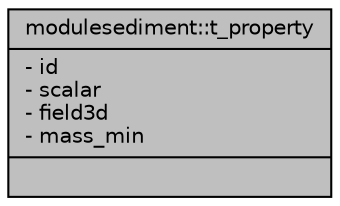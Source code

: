 digraph "modulesediment::t_property"
{
 // LATEX_PDF_SIZE
  edge [fontname="Helvetica",fontsize="10",labelfontname="Helvetica",labelfontsize="10"];
  node [fontname="Helvetica",fontsize="10",shape=record];
  Node1 [label="{modulesediment::t_property\n|- id\l- scalar\l- field3d\l- mass_min\l|}",height=0.2,width=0.4,color="black", fillcolor="grey75", style="filled", fontcolor="black",tooltip=" "];
}
